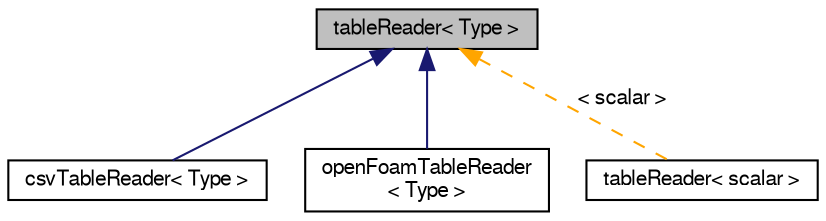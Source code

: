 digraph "tableReader&lt; Type &gt;"
{
  bgcolor="transparent";
  edge [fontname="FreeSans",fontsize="10",labelfontname="FreeSans",labelfontsize="10"];
  node [fontname="FreeSans",fontsize="10",shape=record];
  Node0 [label="tableReader\< Type \>",height=0.2,width=0.4,color="black", fillcolor="grey75", style="filled", fontcolor="black"];
  Node0 -> Node1 [dir="back",color="midnightblue",fontsize="10",style="solid",fontname="FreeSans"];
  Node1 [label="csvTableReader\< Type \>",height=0.2,width=0.4,color="black",URL="$a26738.html",tooltip="Reads an interpolation table from a file - CSV-format. "];
  Node0 -> Node2 [dir="back",color="midnightblue",fontsize="10",style="solid",fontname="FreeSans"];
  Node2 [label="openFoamTableReader\l\< Type \>",height=0.2,width=0.4,color="black",URL="$a26742.html",tooltip="Reads an interpolation table from a file - OpenFOAM-format. "];
  Node0 -> Node3 [dir="back",color="orange",fontsize="10",style="dashed",label=" \< scalar \>" ,fontname="FreeSans"];
  Node3 [label="tableReader\< scalar \>",height=0.2,width=0.4,color="black",URL="$a26746.html"];
}
